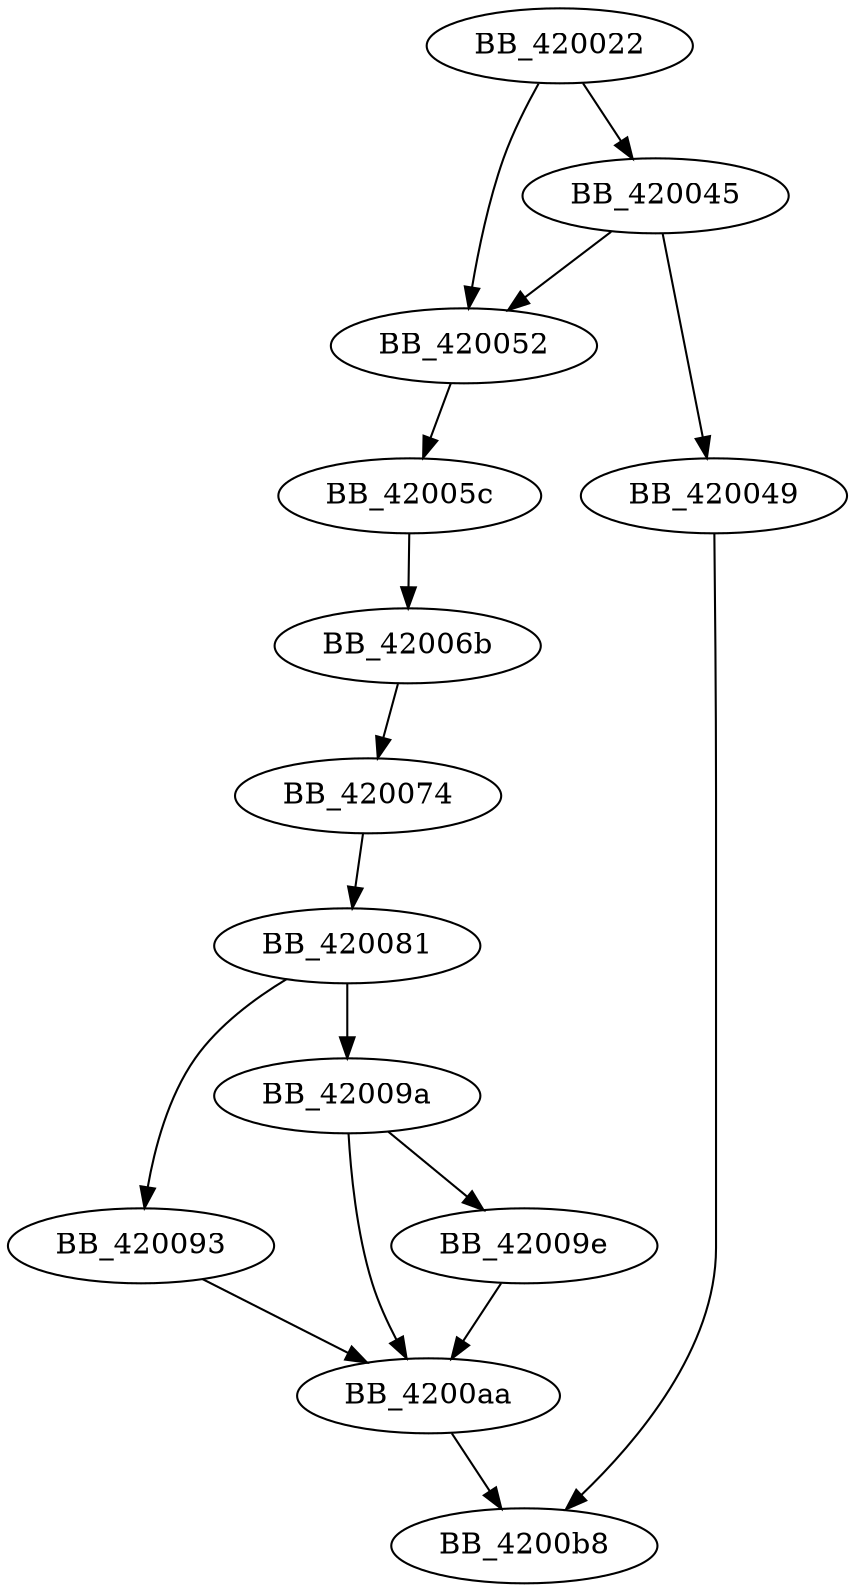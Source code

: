 DiGraph ___security_init_cookie{
BB_420022->BB_420045
BB_420022->BB_420052
BB_420045->BB_420049
BB_420045->BB_420052
BB_420049->BB_4200b8
BB_420052->BB_42005c
BB_42005c->BB_42006b
BB_42006b->BB_420074
BB_420074->BB_420081
BB_420081->BB_420093
BB_420081->BB_42009a
BB_420093->BB_4200aa
BB_42009a->BB_42009e
BB_42009a->BB_4200aa
BB_42009e->BB_4200aa
BB_4200aa->BB_4200b8
}
